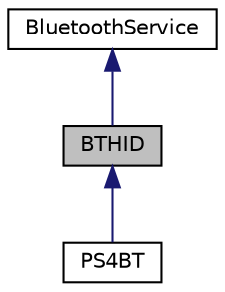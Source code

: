 digraph "BTHID"
{
  edge [fontname="Helvetica",fontsize="10",labelfontname="Helvetica",labelfontsize="10"];
  node [fontname="Helvetica",fontsize="10",shape=record];
  Node1 [label="BTHID",height=0.2,width=0.4,color="black", fillcolor="grey75", style="filled" fontcolor="black"];
  Node2 -> Node1 [dir="back",color="midnightblue",fontsize="10",style="solid",fontname="Helvetica"];
  Node2 [label="BluetoothService",height=0.2,width=0.4,color="black", fillcolor="white", style="filled",URL="$class_bluetooth_service.html"];
  Node1 -> Node3 [dir="back",color="midnightblue",fontsize="10",style="solid",fontname="Helvetica"];
  Node3 [label="PS4BT",height=0.2,width=0.4,color="black", fillcolor="white", style="filled",URL="$class_p_s4_b_t.html"];
}
